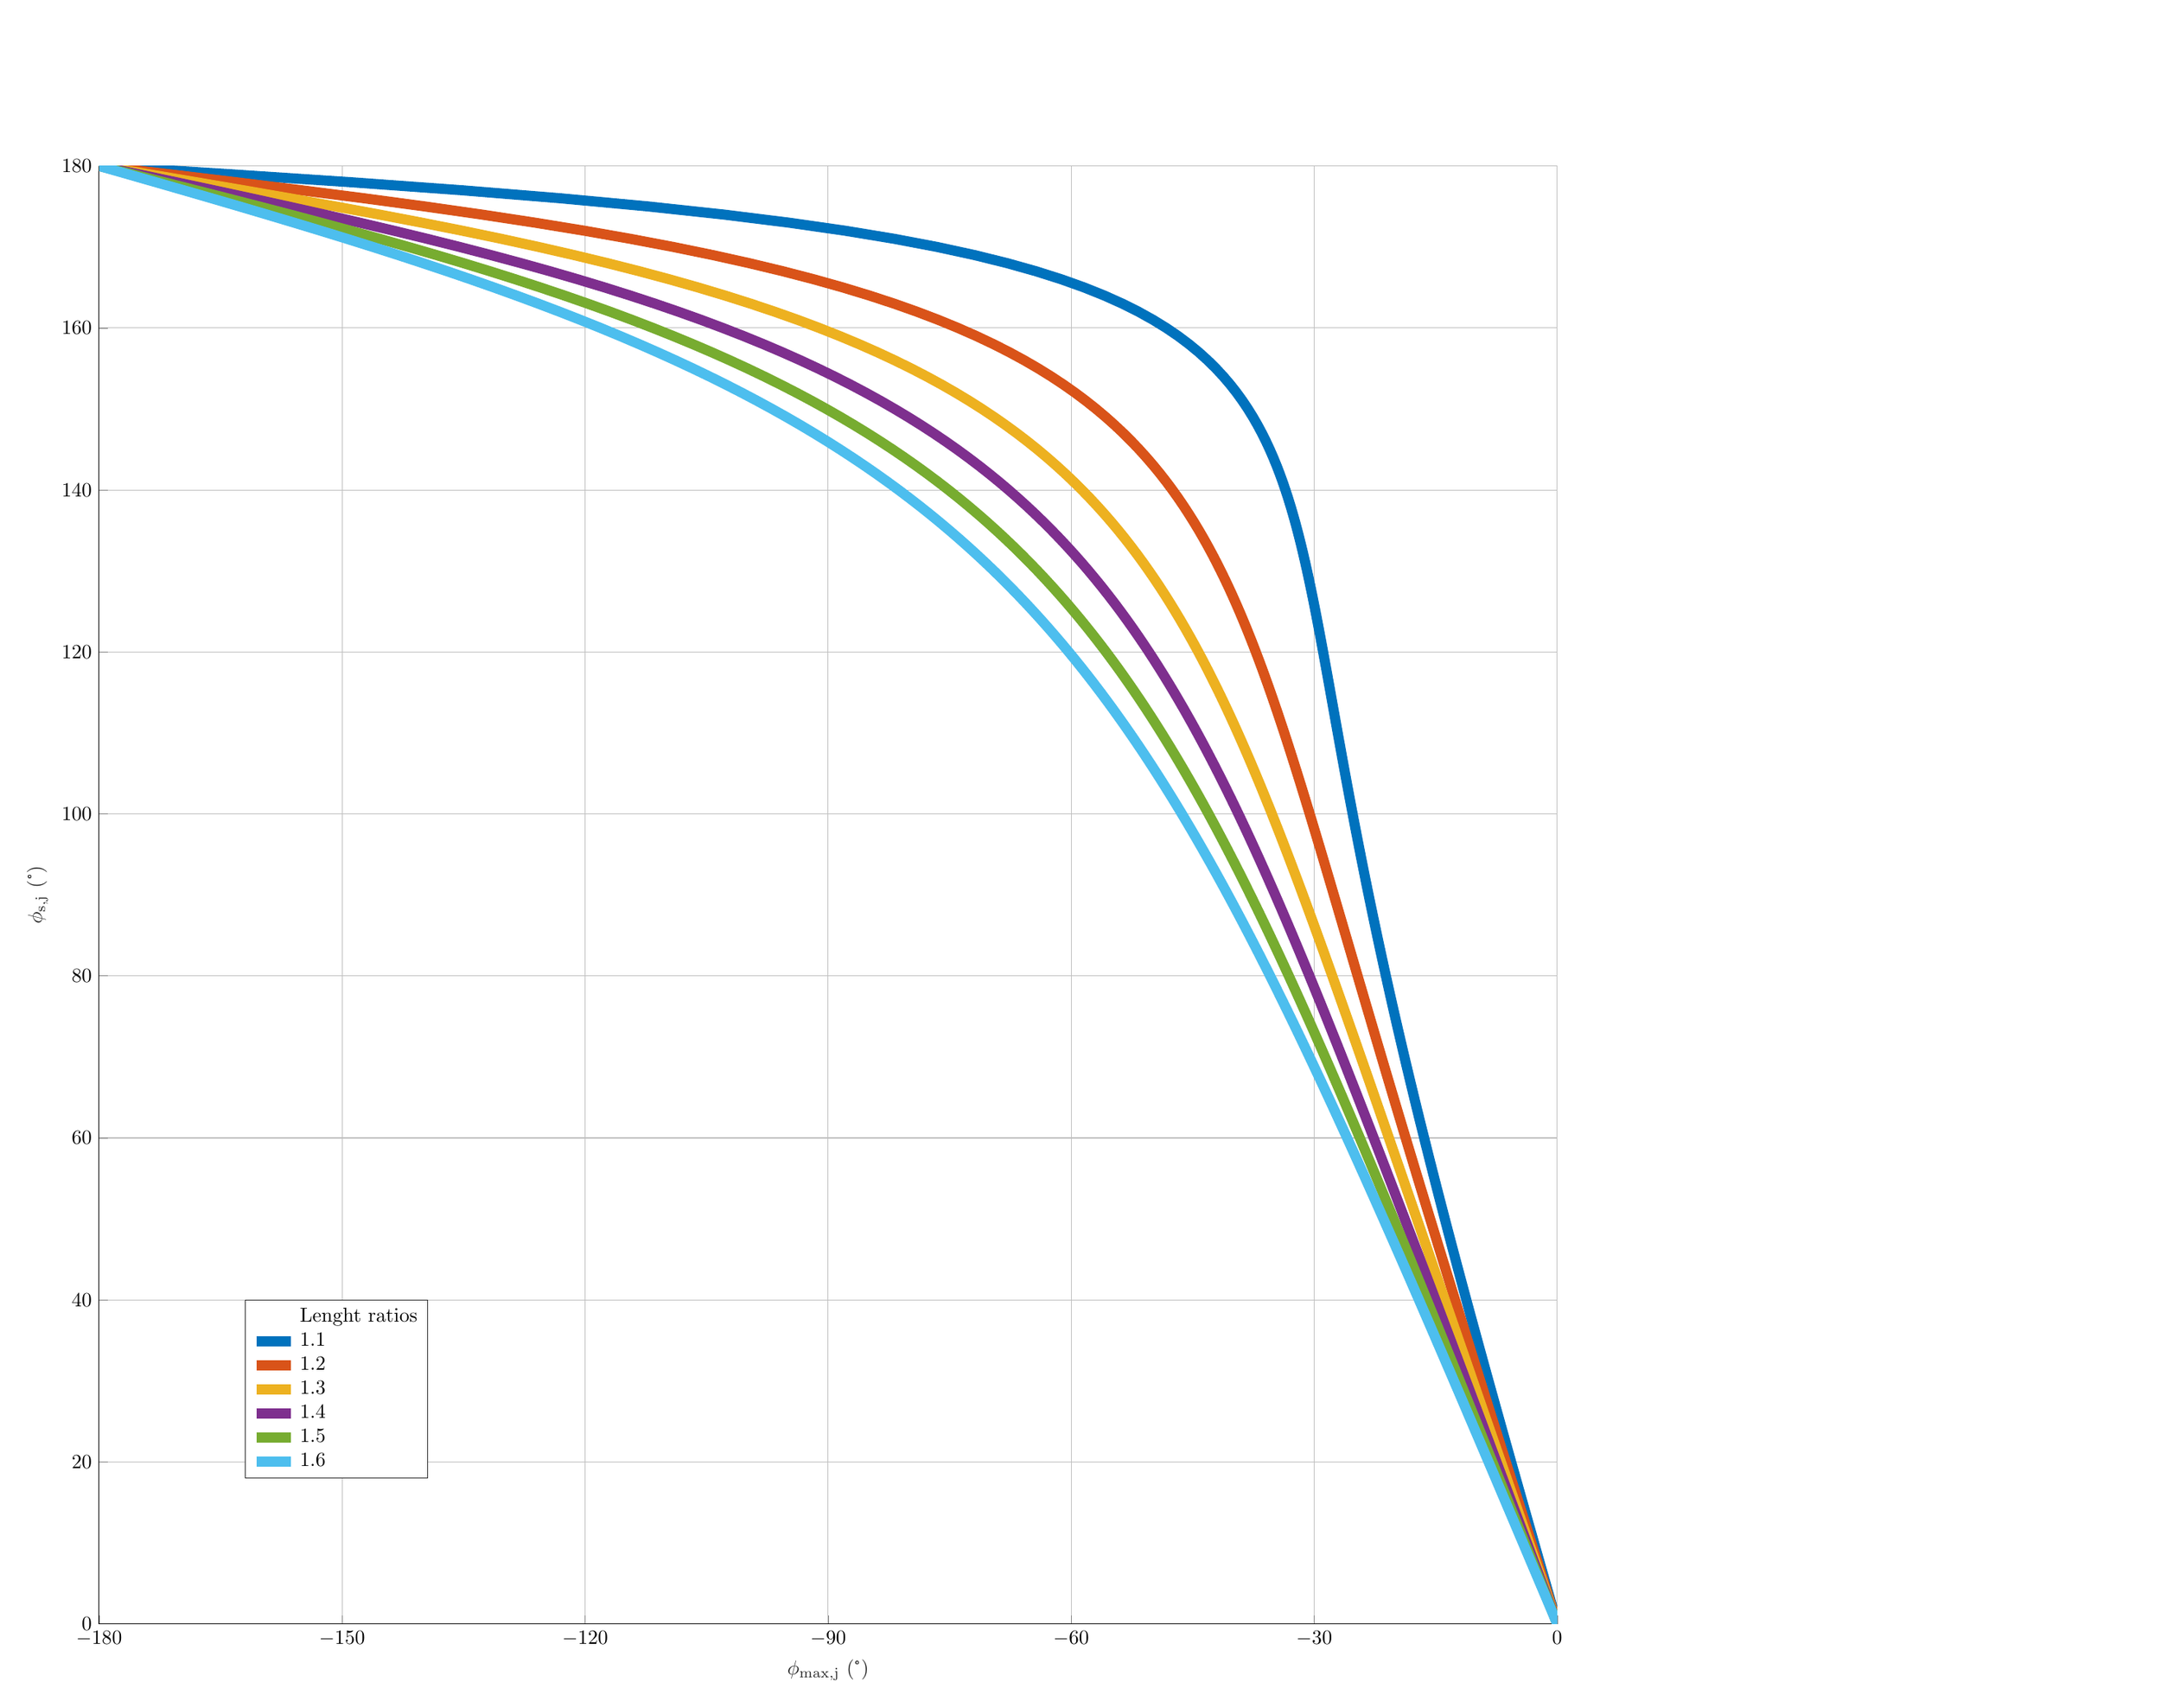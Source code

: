 % This file was created by matlab2tikz.
%
%The latest updates can be retrieved from
%  http://www.mathworks.com/matlabcentral/fileexchange/22022-matlab2tikz-matlab2tikz
%where you can also make suggestions and rate matlab2tikz.
%
\definecolor{mycolor1}{rgb}{0.0,0.447,0.741}%
\definecolor{mycolor2}{rgb}{0.85,0.325,0.098}%
\definecolor{mycolor3}{rgb}{0.929,0.694,0.125}%
\definecolor{mycolor4}{rgb}{0.494,0.184,0.556}%
\definecolor{mycolor5}{rgb}{0.466,0.674,0.188}%
\definecolor{mycolor6}{rgb}{0.301,0.745,0.933}%
%
\begin{tikzpicture}

\begin{axis}[%
width=10in,
height=10in,
at={(-4in,-1in)},
scale only axis,
xmin=-180,
xmax=0,
xtick = {-180,-150,...,0},
xlabel style={font=\color{white!15!black}},
xlabel={$\phi_{\text{max,j}}$ (°)},
ymin=0,
ymax=180,
ytick={0,20,...,180},
ylabel style={font=\color{white!15!black}},
ylabel={$\phi_{\text{s,j}}$ (°)},
axis background/.style={fill=white},
axis x line*=bottom,
axis y line*=left,
xmajorgrids,
ymajorgrids,
legend style={at={(0.1,0.1)}, anchor=south west, legend cell align=left, align=left, draw=white!15!black}
]\addlegendimage{white, fill=white} % Dummy entry for legend title
\addlegendentry{Lenght ratios}
\addplot [color=mycolor1,line width=5]
  table[row sep=crcr]{%
3.508e-15	0\\
-0.286	1\\
-0.571	2\\
-0.857	3\\
-1.143	4.0\\
-1.428	5.0\\
-1.714	6\\
-1.999	7\\
-2.284	8\\
-2.569	9\\
-2.854	10\\
-3.139	11\\
-3.423	12\\
-3.707	13\\
-3.991	14\\
-4.275	15\\
-4.558	16\\
-4.841	17\\
-5.124	18\\
-5.407	19\\
-5.689	20\\
-5.97	21\\
-6.251	22\\
-6.532	23\\
-6.813	24\\
-7.092	25\\
-7.372	26\\
-7.651	27\\
-7.929	28\\
-8.207	29\\
-8.484	30\\
-8.761	31\\
-9.037	32\\
-9.312	33\\
-9.587	34\\
-9.861	35\\
-10.134	36\\
-10.407	37\\
-10.679	38\\
-10.95	39\\
-11.221	40\\
-11.49	41\\
-11.759	42\\
-12.027	43\\
-12.294	44\\
-12.56	45\\
-12.825	46\\
-13.09	47\\
-13.353	48\\
-13.615	49\\
-13.877	50\\
-14.137	51\\
-14.397	52\\
-14.655	53\\
-14.912	54\\
-15.168	55\\
-15.423	56\\
-15.677	57\\
-15.93	58\\
-16.181	59\\
-16.431	60\\
-16.68	61\\
-16.928	62\\
-17.175	63\\
-17.42	64\\
-17.664	65\\
-17.906	66\\
-18.148	67\\
-18.387	68\\
-18.626	69\\
-18.863	70\\
-19.098	71\\
-19.332	72\\
-19.565	73\\
-19.796	74\\
-20.026	75\\
-20.254	76\\
-20.481	77\\
-20.706	78\\
-20.929	79\\
-21.151	80\\
-21.372	81\\
-21.59	82\\
-21.807	83\\
-22.023	84\\
-22.237	85\\
-22.449	86\\
-22.66	87\\
-22.869	88\\
-23.077	89\\
-23.282	90\\
-23.487	91\\
-23.689	92\\
-23.89	93\\
-24.09	94\\
-24.288	95\\
-24.484	96\\
-24.679	97\\
-24.873	98\\
-25.065	99\\
-25.255	100\\
-25.444	101\\
-25.632	102\\
-25.819	103\\
-26.005	104\\
-26.189	105\\
-26.372	106\\
-26.555	107\\
-26.736	108\\
-26.917	109\\
-27.097	110\\
-27.277	111\\
-27.456	112\\
-27.635	113\\
-27.814	114\\
-27.993	115\\
-28.172	116\\
-28.352	117\\
-28.533	118\\
-28.715	119\\
-28.897	120\\
-29.082	121\\
-29.268	122\\
-29.457	123\\
-29.648	124\\
-29.842	125\\
-30.04	126\\
-30.242	127\\
-30.448	128\\
-30.66	129\\
-30.877	130\\
-31.1	131\\
-31.331	132\\
-31.57	133\\
-31.817	134\\
-32.075	135\\
-32.343	136\\
-32.624	137\\
-32.918	138\\
-33.227	139\\
-33.552	140\\
-33.895	141\\
-34.258	142\\
-34.643	143\\
-35.053	144\\
-35.489	145\\
-35.955	146\\
-36.453	147\\
-36.987	148\\
-37.562	149\\
-38.181	150\\
-38.849	151\\
-39.571	152\\
-40.354	153\\
-41.205	154\\
-42.132	155\\
-43.143	156\\
-44.249	157\\
-45.461	158\\
-46.794	159\\
-48.263	160\\
-49.885	161\\
-51.683	162\\
-53.681	163\\
-55.908	164\\
-58.399	165\\
-61.195	166\\
-64.344	167\\
-67.905	168\\
-71.947	169\\
-76.552	170\\
-81.822	171\\
-87.873	172\\
-94.846	173\\
-102.901	174\\
-112.21	175\\
-122.943	176\\
-135.219	177\\
-149.03	178\\
-164.135	179\\
-180	180\\
};
\addlegendentry{1.1}

\addplot [color=mycolor2,line width=5]
  table[row sep=crcr]{%
3.508e-15	0\\
-0.318	1\\
-0.636	2\\
-0.954	3\\
-1.273	4.0\\
-1.591	5.0\\
-1.909	6\\
-2.227	7\\
-2.545	8\\
-2.862	9\\
-3.18	10\\
-3.498	11\\
-3.815	12\\
-4.132	13\\
-4.449	14\\
-4.766	15\\
-5.083	16\\
-5.4	17\\
-5.716	18\\
-6.033	19\\
-6.349	20\\
-6.665	21\\
-6.98	22\\
-7.296	23\\
-7.611	24\\
-7.926	25\\
-8.24	26\\
-8.555	27\\
-8.869	28\\
-9.182	29\\
-9.496	30\\
-9.809	31\\
-10.122	32\\
-10.434	33\\
-10.746	34\\
-11.058	35\\
-11.369	36\\
-11.68	37\\
-11.991	38\\
-12.301	39\\
-12.611	40\\
-12.92	41\\
-13.229	42\\
-13.538	43\\
-13.846	44\\
-14.154	45\\
-14.461	46\\
-14.768	47\\
-15.074	48\\
-15.38	49\\
-15.686	50\\
-15.991	51\\
-16.295	52\\
-16.599	53\\
-16.903	54\\
-17.206	55\\
-17.509	56\\
-17.811	57\\
-18.112	58\\
-18.414	59\\
-18.714	60\\
-19.015	61\\
-19.314	62\\
-19.614	63\\
-19.913	64\\
-20.211	65\\
-20.509	66\\
-20.806	67\\
-21.104	68\\
-21.4	69\\
-21.697	70\\
-21.992	71\\
-22.288	72\\
-22.583	73\\
-22.878	74\\
-23.172	75\\
-23.467	76\\
-23.761	77\\
-24.054	78\\
-24.348	79\\
-24.641	80\\
-24.934	81\\
-25.228	82\\
-25.521	83\\
-25.814	84\\
-26.107	85\\
-26.4	86\\
-26.693	87\\
-26.987	88\\
-27.28	89\\
-27.575	90\\
-27.869	91\\
-28.164	92\\
-28.46	93\\
-28.756	94\\
-29.053	95\\
-29.351	96\\
-29.65	97\\
-29.95	98\\
-30.251	99\\
-30.553	100\\
-30.858	101\\
-31.163	102\\
-31.471	103\\
-31.78	104\\
-32.092	105\\
-32.406	106\\
-32.723	107\\
-33.043	108\\
-33.365	109\\
-33.691	110\\
-34.021	111\\
-34.355	112\\
-34.693	113\\
-35.035	114\\
-35.382	115\\
-35.735	116\\
-36.093	117\\
-36.458	118\\
-36.829	119\\
-37.208	120\\
-37.594	121\\
-37.988	122\\
-38.392	123\\
-38.805	124\\
-39.228	125\\
-39.662	126\\
-40.108	127\\
-40.567	128\\
-41.04	129\\
-41.527	130\\
-42.031	131\\
-42.551	132\\
-43.089	133\\
-43.647	134\\
-44.227	135\\
-44.829	136\\
-45.455	137\\
-46.108	138\\
-46.788	139\\
-47.5	140\\
-48.244	141\\
-49.023	142\\
-49.841	143\\
-50.7	144\\
-51.603	145\\
-52.554	146\\
-53.558	147\\
-54.617	148\\
-55.737	149\\
-56.924	150\\
-58.182	151\\
-59.518	152\\
-60.938	153\\
-62.45	154\\
-64.062	155\\
-65.783	156\\
-67.623	157\\
-69.593	158\\
-71.705	159\\
-73.971	160\\
-76.407	161\\
-79.029	162\\
-81.853	163\\
-84.9	164\\
-88.19	165\\
-91.745	166\\
-95.59	167\\
-99.751	168\\
-104.254	169\\
-109.126	170\\
-114.392	171\\
-120.077	172\\
-126.199	173\\
-132.766	174\\
-139.777	175\\
-147.211	176\\
-155.027	177\\
-163.16	178\\
-171.52	179\\
-180	180\\
};
\addlegendentry{1.2}

\addplot [color=mycolor3,line width=5]
  table[row sep=crcr]{%
3.508e-15	0\\
-0.348	1\\
-0.696	2\\
-1.043	3\\
-1.391	4.0\\
-1.739	5.0\\
-2.087	6\\
-2.435	7\\
-2.782	8\\
-3.13	9\\
-3.478	10\\
-3.825	11\\
-4.173	12\\
-4.52	13\\
-4.868	14\\
-5.215	15\\
-5.562	16\\
-5.91	17\\
-6.257	18\\
-6.604	19\\
-6.951	20\\
-7.298	21\\
-7.645	22\\
-7.992	23\\
-8.339	24\\
-8.686	25\\
-9.032	26\\
-9.379	27\\
-9.725	28\\
-10.072	29\\
-10.418	30\\
-10.764	31\\
-11.11	32\\
-11.456	33\\
-11.802	34\\
-12.148	35\\
-12.494	36\\
-12.839	37\\
-13.185	38\\
-13.531	39\\
-13.876	40\\
-14.221	41\\
-14.567	42\\
-14.912	43\\
-15.257	44\\
-15.602	45\\
-15.947	46\\
-16.293	47\\
-16.638	48\\
-16.983	49\\
-17.328	50\\
-17.673	51\\
-18.018	52\\
-18.363	53\\
-18.708	54\\
-19.053	55\\
-19.398	56\\
-19.744	57\\
-20.089	58\\
-20.435	59\\
-20.78	60\\
-21.126	61\\
-21.472	62\\
-21.819	63\\
-22.165	64\\
-22.512	65\\
-22.859	66\\
-23.206	67\\
-23.554	68\\
-23.902	69\\
-24.251	70\\
-24.6	71\\
-24.949	72\\
-25.299	73\\
-25.65	74\\
-26.001	75\\
-26.353	76\\
-26.706	77\\
-27.06	78\\
-27.414	79\\
-27.77	80\\
-28.126	81\\
-28.484	82\\
-28.842	83\\
-29.202	84\\
-29.564	85\\
-29.926	86\\
-30.291	87\\
-30.657	88\\
-31.024	89\\
-31.394	90\\
-31.765	91\\
-32.139	92\\
-32.515	93\\
-32.893	94\\
-33.274	95\\
-33.658	96\\
-34.044	97\\
-34.433	98\\
-34.826	99\\
-35.222	100\\
-35.622	101\\
-36.026	102\\
-36.434	103\\
-36.846	104\\
-37.263	105\\
-37.684	106\\
-38.111	107\\
-38.544	108\\
-38.982	109\\
-39.426	110\\
-39.877	111\\
-40.335	112\\
-40.801	113\\
-41.274	114\\
-41.755	115\\
-42.246	116\\
-42.745	117\\
-43.255	118\\
-43.774	119\\
-44.305	120\\
-44.848	121\\
-45.403	122\\
-45.972	123\\
-46.554	124\\
-47.151	125\\
-47.764	126\\
-48.394	127\\
-49.041	128\\
-49.708	129\\
-50.394	130\\
-51.101	131\\
-51.831	132\\
-52.585	133\\
-53.364	134\\
-54.171	135\\
-55.006	136\\
-55.871	137\\
-56.77	138\\
-57.702	139\\
-58.672	140\\
-59.681	141\\
-60.731	142\\
-61.826	143\\
-62.968	144\\
-64.161	145\\
-65.408	146\\
-66.713	147\\
-68.079	148\\
-69.51	149\\
-71.011	150\\
-72.587	151\\
-74.243	152\\
-75.985	153\\
-77.817	154\\
-79.746	155\\
-81.78	156\\
-83.925	157\\
-86.188	158\\
-88.577	159\\
-91.101	160\\
-93.769	161\\
-96.589	162\\
-99.571	163\\
-102.725	164\\
-106.059	165\\
-109.584	166\\
-113.307	167\\
-117.238	168\\
-121.383	169\\
-125.747	170\\
-130.334	171\\
-135.142	172\\
-140.167	173\\
-145.401	174\\
-150.83	175\\
-156.433	176\\
-162.186	177\\
-168.056	178\\
-174.007	179\\
-180	180\\
};
\addlegendentry{1.3}

\addplot [color=mycolor4,line width=5]
  table[row sep=crcr]{%
3.508e-15	0\\
-0.375	1\\
-0.75	2\\
-1.125	3\\
-1.5	4.0\\
-1.875	5.0\\
-2.25	6\\
-2.625	7\\
-3.0	8\\
-3.375	9\\
-3.75	10\\
-4.125	11\\
-4.501	12\\
-4.876	13\\
-5.251	14\\
-5.626	15\\
-6.001	16\\
-6.377	17\\
-6.752	18\\
-7.128	19\\
-7.503	20\\
-7.878	21\\
-8.254	22\\
-8.63	23\\
-9.005	24\\
-9.381	25\\
-9.757	26\\
-10.133	27\\
-10.509	28\\
-10.885	29\\
-11.261	30\\
-11.638	31\\
-12.014	32\\
-12.391	33\\
-12.768	34\\
-13.144	35\\
-13.521	36\\
-13.899	37\\
-14.276	38\\
-14.654	39\\
-15.032	40\\
-15.41	41\\
-15.788	42\\
-16.166	43\\
-16.545	44\\
-16.924	45\\
-17.304	46\\
-17.683	47\\
-18.063	48\\
-18.444	49\\
-18.824	50\\
-19.205	51\\
-19.587	52\\
-19.969	53\\
-20.351	54\\
-20.734	55\\
-21.118	56\\
-21.502	57\\
-21.887	58\\
-22.272	59\\
-22.658	60\\
-23.044	61\\
-23.432	62\\
-23.82	63\\
-24.209	64\\
-24.599	65\\
-24.989	66\\
-25.381	67\\
-25.774	68\\
-26.167	69\\
-26.562	70\\
-26.958	71\\
-27.355	72\\
-27.754	73\\
-28.154	74\\
-28.555	75\\
-28.958	76\\
-29.362	77\\
-29.768	78\\
-30.176	79\\
-30.586	80\\
-30.998	81\\
-31.411	82\\
-31.827	83\\
-32.245	84\\
-32.666	85\\
-33.089	86\\
-33.514	87\\
-33.943	88\\
-34.374	89\\
-34.808	90\\
-35.246	91\\
-35.687	92\\
-36.131	93\\
-36.58	94\\
-37.032	95\\
-37.488	96\\
-37.948	97\\
-38.413	98\\
-38.883	99\\
-39.358	100\\
-39.838	101\\
-40.323	102\\
-40.815	103\\
-41.312	104\\
-41.816	105\\
-42.326	106\\
-42.844	107\\
-43.369	108\\
-43.902	109\\
-44.443	110\\
-44.992	111\\
-45.551	112\\
-46.119	113\\
-46.698	114\\
-47.286	115\\
-47.886	116\\
-48.498	117\\
-49.122	118\\
-49.758	119\\
-50.409	120\\
-51.073	121\\
-51.753	122\\
-52.448	123\\
-53.16	124\\
-53.89	125\\
-54.638	126\\
-55.406	127\\
-56.194	128\\
-57.004	129\\
-57.836	130\\
-58.692	131\\
-59.574	132\\
-60.483	133\\
-61.419	134\\
-62.385	135\\
-63.382	136\\
-64.413	137\\
-65.478	138\\
-66.58	139\\
-67.72	140\\
-68.902	141\\
-70.126	142\\
-71.396	143\\
-72.715	144\\
-74.083	145\\
-75.506	146\\
-76.985	147\\
-78.524	148\\
-80.125	149\\
-81.794	150\\
-83.532	151\\
-85.344	152\\
-87.234	153\\
-89.205	154\\
-91.263	155\\
-93.412	156\\
-95.656	157\\
-98.0	158\\
-100.448	159\\
-103.006	160\\
-105.678	161\\
-108.468	162\\
-111.382	163\\
-114.422	164\\
-117.593	165\\
-120.899	166\\
-124.341	167\\
-127.92	168\\
-131.638	169\\
-135.492	170\\
-139.481	171\\
-143.6	172\\
-147.843	173\\
-152.2	174\\
-156.661	175\\
-161.213	176\\
-165.841	177\\
-170.527	178\\
-175.253	179\\
-180	180\\
};
\addlegendentry{1.4}

\addplot [color=mycolor5,line width=5]
  table[row sep=crcr]{%
3.508e-15	0\\
-0.4	1\\
-0.8	2\\
-1.2	3\\
-1.6	4.0\\
-2.0	5.0\\
-2.4	6\\
-2.8	7\\
-3.201	8\\
-3.601	9\\
-4.001	10\\
-4.402	11\\
-4.802	12\\
-5.203	13\\
-5.603	14\\
-6.004	15\\
-6.405	16\\
-6.806	17\\
-7.207	18\\
-7.609	19\\
-8.01	20\\
-8.412	21\\
-8.814	22\\
-9.216	23\\
-9.618	24\\
-10.02	25\\
-10.423	26\\
-10.826	27\\
-11.229	28\\
-11.632	29\\
-12.036	30\\
-12.44	31\\
-12.844	32\\
-13.249	33\\
-13.654	34\\
-14.059	35\\
-14.464	36\\
-14.87	37\\
-15.277	38\\
-15.684	39\\
-16.091	40\\
-16.499	41\\
-16.907	42\\
-17.316	43\\
-17.725	44\\
-18.135	45\\
-18.545	46\\
-18.956	47\\
-19.368	48\\
-19.78	49\\
-20.194	50\\
-20.607	51\\
-21.022	52\\
-21.437	53\\
-21.853	54\\
-22.271	55\\
-22.689	56\\
-23.107	57\\
-23.527	58\\
-23.948	59\\
-24.37	60\\
-24.794	61\\
-25.218	62\\
-25.644	63\\
-26.071	64\\
-26.499	65\\
-26.928	66\\
-27.36	67\\
-27.792	68\\
-28.227	69\\
-28.663	70\\
-29.1	71\\
-29.54	72\\
-29.981	73\\
-30.425	74\\
-30.87	75\\
-31.318	76\\
-31.768	77\\
-32.22	78\\
-32.675	79\\
-33.132	80\\
-33.592	81\\
-34.055	82\\
-34.521	83\\
-34.99	84\\
-35.462	85\\
-35.937	86\\
-36.416	87\\
-36.898	88\\
-37.385	89\\
-37.875	90\\
-38.369	91\\
-38.868	92\\
-39.371	93\\
-39.879	94\\
-40.392	95\\
-40.91	96\\
-41.434	97\\
-41.963	98\\
-42.498	99\\
-43.039	100\\
-43.587	101\\
-44.141	102\\
-44.702	103\\
-45.271	104\\
-45.847	105\\
-46.431	106\\
-47.024	107\\
-47.625	108\\
-48.236	109\\
-48.856	110\\
-49.486	111\\
-50.127	112\\
-50.779	113\\
-51.442	114\\
-52.117	115\\
-52.805	116\\
-53.506	117\\
-54.22	118\\
-54.949	119\\
-55.693	120\\
-56.453	121\\
-57.23	122\\
-58.023	123\\
-58.835	124\\
-59.666	125\\
-60.517	126\\
-61.388	127\\
-62.282	128\\
-63.198	129\\
-64.138	130\\
-65.104	131\\
-66.095	132\\
-67.115	133\\
-68.163	134\\
-69.241	135\\
-70.351	136\\
-71.494	137\\
-72.673	138\\
-73.887	139\\
-75.14	140\\
-76.433	141\\
-77.768	142\\
-79.147	143\\
-80.573	144\\
-82.046	145\\
-83.57	146\\
-85.146	147\\
-86.778	148\\
-88.467	149\\
-90.217	150\\
-92.029	151\\
-93.908	152\\
-95.854	153\\
-97.872	154\\
-99.963	155\\
-102.131	156\\
-104.379	157\\
-106.709	158\\
-109.124	159\\
-111.627	160\\
-114.219	161\\
-116.903	162\\
-119.681	163\\
-122.555	164\\
-125.524	165\\
-128.59	166\\
-131.753	167\\
-135.011	168\\
-138.363	169\\
-141.807	170\\
-145.339	171\\
-148.955	172\\
-152.648	173\\
-156.413	174\\
-160.242	175\\
-164.125	176\\
-168.053	177\\
-172.016	178\\
-176.002	179\\
-180	180\\
};
\addlegendentry{1.5}

\addplot [color=mycolor6,line width=5]
  table[row sep=crcr]{%
3.508e-15	0\\
-0.423	1\\
-0.846	2\\
-1.269	3\\
-1.692	4.0\\
-2.116	5.0\\
-2.539	6\\
-2.962	7\\
-3.386	8\\
-3.809	9\\
-4.233	10\\
-4.657	11\\
-5.08	12\\
-5.504	13\\
-5.929	14\\
-6.353	15\\
-6.778	16\\
-7.202	17\\
-7.627	18\\
-8.052	19\\
-8.478	20\\
-8.904	21\\
-9.33	22\\
-9.756	23\\
-10.183	24\\
-10.609	25\\
-11.037	26\\
-11.464	27\\
-11.892	28\\
-12.321	29\\
-12.75	30\\
-13.179	31\\
-13.609	32\\
-14.039	33\\
-14.47	34\\
-14.901	35\\
-15.333	36\\
-15.765	37\\
-16.198	38\\
-16.631	39\\
-17.066	40\\
-17.501	41\\
-17.936	42\\
-18.373	43\\
-18.81	44\\
-19.248	45\\
-19.686	46\\
-20.126	47\\
-20.567	48\\
-21.008	49\\
-21.45	50\\
-21.894	51\\
-22.338	52\\
-22.784	53\\
-23.231	54\\
-23.679	55\\
-24.128	56\\
-24.578	57\\
-25.03	58\\
-25.484	59\\
-25.938	60\\
-26.394	61\\
-26.852	62\\
-27.311	63\\
-27.772	64\\
-28.235	65\\
-28.7	66\\
-29.166	67\\
-29.635	68\\
-30.106	69\\
-30.578	70\\
-31.053	71\\
-31.53	72\\
-32.01	73\\
-32.492	74\\
-32.977	75\\
-33.464	76\\
-33.955	77\\
-34.448	78\\
-34.944	79\\
-35.443	80\\
-35.946	81\\
-36.452	82\\
-36.961	83\\
-37.475	84\\
-37.992	85\\
-38.513	86\\
-39.038	87\\
-39.568	88\\
-40.102	89\\
-40.641	90\\
-41.184	91\\
-41.733	92\\
-42.287	93\\
-42.846	94\\
-43.412	95\\
-43.983	96\\
-44.56	97\\
-45.144	98\\
-45.734	99\\
-46.332	100\\
-46.936	101\\
-47.549	102\\
-48.169	103\\
-48.797	104\\
-49.434	105\\
-50.08	106\\
-50.735	107\\
-51.4	108\\
-52.075	109\\
-52.761	110\\
-53.457	111\\
-54.165	112\\
-54.884	113\\
-55.616	114\\
-56.361	115\\
-57.12	116\\
-57.892	117\\
-58.679	118\\
-59.482	119\\
-60.3	120\\
-61.135	121\\
-61.987	122\\
-62.857	123\\
-63.746	124\\
-64.654	125\\
-65.583	126\\
-66.534	127\\
-67.506	128\\
-68.502	129\\
-69.522	130\\
-70.567	131\\
-71.638	132\\
-72.737	133\\
-73.864	134\\
-75.022	135\\
-76.21	136\\
-77.43	137\\
-78.685	138\\
-79.974	139\\
-81.3	140\\
-82.664	141\\
-84.068	142\\
-85.513	143\\
-87.001	144\\
-88.533	145\\
-90.112	146\\
-91.739	147\\
-93.416	148\\
-95.145	149\\
-96.927	150\\
-98.765	151\\
-100.66	152\\
-102.614	153\\
-104.629	154\\
-106.707	155\\
-108.85	156\\
-111.059	157\\
-113.336	158\\
-115.681	159\\
-118.097	160\\
-120.585	161\\
-123.145	162\\
-125.777	163\\
-128.482	164\\
-131.26	165\\
-134.11	166\\
-137.032	167\\
-140.023	168\\
-143.081	169\\
-146.204	170\\
-149.389	171\\
-152.632	172\\
-155.927	173\\
-159.272	174\\
-162.658	175\\
-166.082	176\\
-169.535	177\\
-173.01	178\\
-176.501	179\\
-180	180\\
};
\addlegendentry{1.6}

\end{axis}

\begin{axis}[%
width=10in,
height=10in,
at={(0in,0in)},
scale only axis,
xmin=0,
xmax=1,
ymin=0,
ymax=1,
axis line style={draw=none},
ticks=none,
axis x line*=bottom,
axis y line*=left
]
\end{axis}
\end{tikzpicture}%